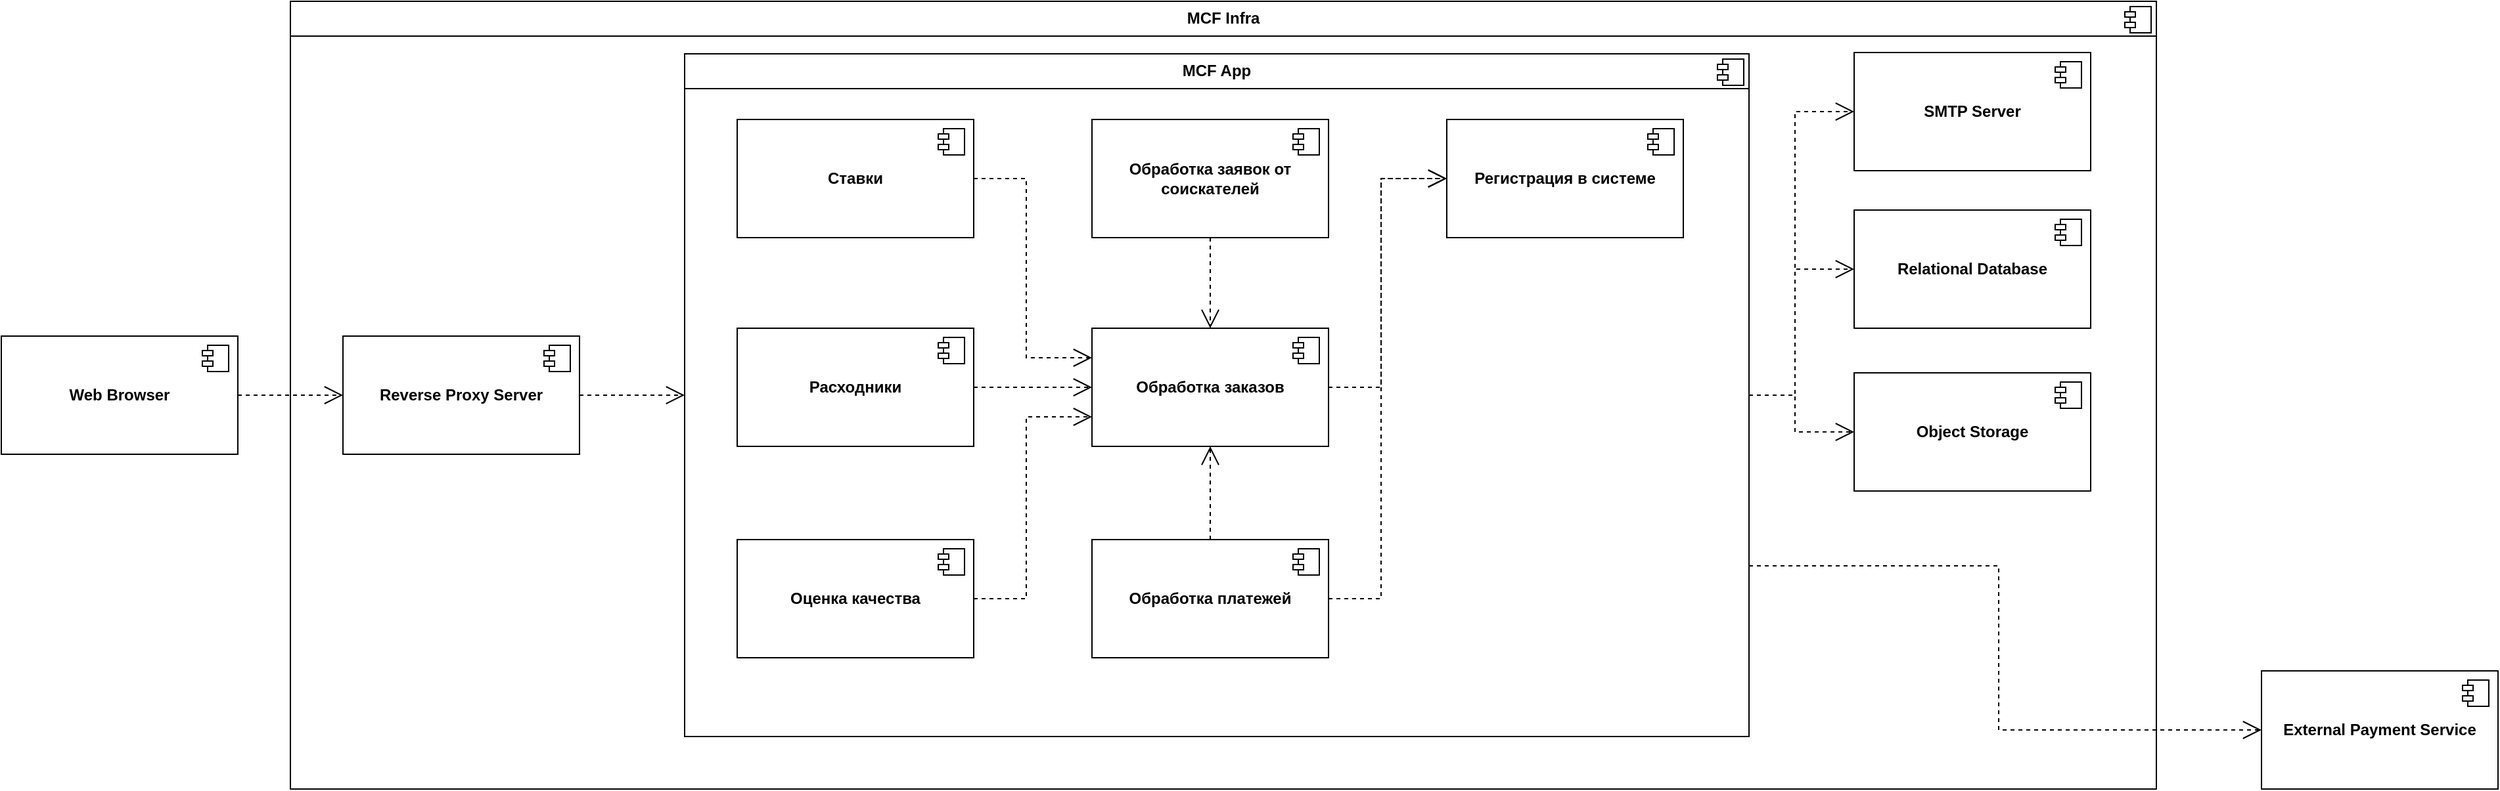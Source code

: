 <mxfile version="26.0.4">
  <diagram name="Страница — 1" id="O7UXKmrHhJbtFQHpw8mE">
    <mxGraphModel dx="2722" dy="1134" grid="1" gridSize="10" guides="1" tooltips="1" connect="1" arrows="1" fold="1" page="1" pageScale="1" pageWidth="1169" pageHeight="827" math="0" shadow="0">
      <root>
        <mxCell id="0" />
        <mxCell id="1" parent="0" />
        <mxCell id="L1aKWbRL0jlR046Id958-48" value="&lt;p style=&quot;margin:0px;margin-top:6px;text-align:center;&quot;&gt;&lt;b&gt;MCF Infra&lt;/b&gt;&lt;/p&gt;&lt;hr size=&quot;1&quot; style=&quot;border-style:solid;&quot;&gt;&lt;p style=&quot;margin:0px;margin-left:8px;&quot;&gt;&lt;br&gt;&lt;/p&gt;" style="align=left;overflow=fill;html=1;dropTarget=0;whiteSpace=wrap;" parent="1" vertex="1">
          <mxGeometry x="-260" y="40" width="1420" height="600" as="geometry" />
        </mxCell>
        <mxCell id="L1aKWbRL0jlR046Id958-49" value="" style="shape=component;jettyWidth=8;jettyHeight=4;" parent="L1aKWbRL0jlR046Id958-48" vertex="1">
          <mxGeometry x="1" width="20" height="20" relative="1" as="geometry">
            <mxPoint x="-24" y="4" as="offset" />
          </mxGeometry>
        </mxCell>
        <mxCell id="L1aKWbRL0jlR046Id958-43" style="edgeStyle=orthogonalEdgeStyle;rounded=0;orthogonalLoop=1;jettySize=auto;html=1;exitX=1;exitY=0.5;exitDx=0;exitDy=0;dashed=1;strokeColor=default;align=center;verticalAlign=middle;fontFamily=Helvetica;fontSize=11;fontColor=default;labelBackgroundColor=default;endArrow=open;endSize=12;" parent="1" source="L1aKWbRL0jlR046Id958-36" target="L1aKWbRL0jlR046Id958-28" edge="1">
          <mxGeometry relative="1" as="geometry" />
        </mxCell>
        <mxCell id="L1aKWbRL0jlR046Id958-44" style="edgeStyle=orthogonalEdgeStyle;rounded=0;orthogonalLoop=1;jettySize=auto;html=1;entryX=0;entryY=0.5;entryDx=0;entryDy=0;dashed=1;strokeColor=default;align=center;verticalAlign=middle;fontFamily=Helvetica;fontSize=11;fontColor=default;labelBackgroundColor=default;endArrow=open;endSize=12;" parent="1" source="L1aKWbRL0jlR046Id958-36" target="L1aKWbRL0jlR046Id958-26" edge="1">
          <mxGeometry relative="1" as="geometry" />
        </mxCell>
        <mxCell id="L1aKWbRL0jlR046Id958-47" style="edgeStyle=orthogonalEdgeStyle;rounded=0;orthogonalLoop=1;jettySize=auto;html=1;entryX=0;entryY=0.5;entryDx=0;entryDy=0;exitX=1;exitY=0.75;exitDx=0;exitDy=0;dashed=1;strokeColor=default;align=center;verticalAlign=middle;fontFamily=Helvetica;fontSize=11;fontColor=default;labelBackgroundColor=default;endArrow=open;endSize=12;" parent="1" source="L1aKWbRL0jlR046Id958-36" target="L1aKWbRL0jlR046Id958-45" edge="1">
          <mxGeometry relative="1" as="geometry" />
        </mxCell>
        <mxCell id="L1aKWbRL0jlR046Id958-36" value="&lt;p style=&quot;margin:0px;margin-top:6px;text-align:center;&quot;&gt;&lt;b&gt;MCF App&lt;/b&gt;&lt;/p&gt;&lt;hr size=&quot;1&quot; style=&quot;border-style:solid;&quot;&gt;&lt;p style=&quot;margin:0px;margin-left:8px;&quot;&gt;&lt;br&gt;&lt;/p&gt;" style="align=left;overflow=fill;html=1;dropTarget=0;whiteSpace=wrap;" parent="1" vertex="1">
          <mxGeometry x="40" y="80" width="810" height="520" as="geometry" />
        </mxCell>
        <mxCell id="L1aKWbRL0jlR046Id958-37" value="" style="shape=component;jettyWidth=8;jettyHeight=4;" parent="L1aKWbRL0jlR046Id958-36" vertex="1">
          <mxGeometry x="1" width="20" height="20" relative="1" as="geometry">
            <mxPoint x="-24" y="4" as="offset" />
          </mxGeometry>
        </mxCell>
        <mxCell id="L1aKWbRL0jlR046Id958-23" style="edgeStyle=orthogonalEdgeStyle;rounded=0;orthogonalLoop=1;jettySize=auto;html=1;entryX=0;entryY=0.25;entryDx=0;entryDy=0;dashed=1;strokeColor=default;align=center;verticalAlign=middle;fontFamily=Helvetica;fontSize=11;fontColor=default;labelBackgroundColor=default;endArrow=open;endSize=12;" parent="1" source="L1aKWbRL0jlR046Id958-7" target="L1aKWbRL0jlR046Id958-14" edge="1">
          <mxGeometry relative="1" as="geometry" />
        </mxCell>
        <mxCell id="L1aKWbRL0jlR046Id958-7" value="&lt;b&gt;Ставки&lt;/b&gt;" style="html=1;dropTarget=0;whiteSpace=wrap;" parent="1" vertex="1">
          <mxGeometry x="80" y="130" width="180" height="90" as="geometry" />
        </mxCell>
        <mxCell id="L1aKWbRL0jlR046Id958-8" value="" style="shape=module;jettyWidth=8;jettyHeight=4;" parent="L1aKWbRL0jlR046Id958-7" vertex="1">
          <mxGeometry x="1" width="20" height="20" relative="1" as="geometry">
            <mxPoint x="-27" y="7" as="offset" />
          </mxGeometry>
        </mxCell>
        <mxCell id="L1aKWbRL0jlR046Id958-24" style="edgeStyle=orthogonalEdgeStyle;rounded=0;orthogonalLoop=1;jettySize=auto;html=1;entryX=0;entryY=0.5;entryDx=0;entryDy=0;dashed=1;strokeColor=default;align=center;verticalAlign=middle;fontFamily=Helvetica;fontSize=11;fontColor=default;labelBackgroundColor=default;endArrow=open;endSize=12;" parent="1" source="L1aKWbRL0jlR046Id958-9" target="L1aKWbRL0jlR046Id958-14" edge="1">
          <mxGeometry relative="1" as="geometry" />
        </mxCell>
        <mxCell id="L1aKWbRL0jlR046Id958-9" value="&lt;b&gt;Расходники&lt;/b&gt;" style="html=1;dropTarget=0;whiteSpace=wrap;" parent="1" vertex="1">
          <mxGeometry x="80" y="289" width="180" height="90" as="geometry" />
        </mxCell>
        <mxCell id="L1aKWbRL0jlR046Id958-10" value="" style="shape=module;jettyWidth=8;jettyHeight=4;" parent="L1aKWbRL0jlR046Id958-9" vertex="1">
          <mxGeometry x="1" width="20" height="20" relative="1" as="geometry">
            <mxPoint x="-27" y="7" as="offset" />
          </mxGeometry>
        </mxCell>
        <mxCell id="L1aKWbRL0jlR046Id958-25" style="edgeStyle=orthogonalEdgeStyle;rounded=0;orthogonalLoop=1;jettySize=auto;html=1;entryX=0;entryY=0.75;entryDx=0;entryDy=0;dashed=1;strokeColor=default;align=center;verticalAlign=middle;fontFamily=Helvetica;fontSize=11;fontColor=default;labelBackgroundColor=default;endArrow=open;endSize=12;" parent="1" source="L1aKWbRL0jlR046Id958-11" target="L1aKWbRL0jlR046Id958-14" edge="1">
          <mxGeometry relative="1" as="geometry" />
        </mxCell>
        <mxCell id="L1aKWbRL0jlR046Id958-11" value="&lt;b&gt;Оценка качества&lt;/b&gt;" style="html=1;dropTarget=0;whiteSpace=wrap;" parent="1" vertex="1">
          <mxGeometry x="80" y="450" width="180" height="90" as="geometry" />
        </mxCell>
        <mxCell id="L1aKWbRL0jlR046Id958-12" value="" style="shape=module;jettyWidth=8;jettyHeight=4;" parent="L1aKWbRL0jlR046Id958-11" vertex="1">
          <mxGeometry x="1" width="20" height="20" relative="1" as="geometry">
            <mxPoint x="-27" y="7" as="offset" />
          </mxGeometry>
        </mxCell>
        <mxCell id="TVGZJ1INtod-qaZF7MKh-5" style="edgeStyle=orthogonalEdgeStyle;rounded=0;orthogonalLoop=1;jettySize=auto;html=1;entryX=0;entryY=0.5;entryDx=0;entryDy=0;dashed=1;strokeColor=default;align=center;verticalAlign=middle;fontFamily=Helvetica;fontSize=11;fontColor=default;labelBackgroundColor=default;endArrow=open;endSize=12;" edge="1" parent="1" source="L1aKWbRL0jlR046Id958-14" target="TVGZJ1INtod-qaZF7MKh-1">
          <mxGeometry relative="1" as="geometry">
            <Array as="points">
              <mxPoint x="570" y="334" />
              <mxPoint x="570" y="175" />
            </Array>
          </mxGeometry>
        </mxCell>
        <mxCell id="L1aKWbRL0jlR046Id958-14" value="&lt;b&gt;Обработка заказов&lt;/b&gt;" style="html=1;dropTarget=0;whiteSpace=wrap;" parent="1" vertex="1">
          <mxGeometry x="350" y="289" width="180" height="90" as="geometry" />
        </mxCell>
        <mxCell id="L1aKWbRL0jlR046Id958-15" value="" style="shape=module;jettyWidth=8;jettyHeight=4;" parent="L1aKWbRL0jlR046Id958-14" vertex="1">
          <mxGeometry x="1" width="20" height="20" relative="1" as="geometry">
            <mxPoint x="-27" y="7" as="offset" />
          </mxGeometry>
        </mxCell>
        <mxCell id="TVGZJ1INtod-qaZF7MKh-3" style="edgeStyle=orthogonalEdgeStyle;rounded=0;orthogonalLoop=1;jettySize=auto;html=1;entryX=0.5;entryY=0;entryDx=0;entryDy=0;dashed=1;strokeColor=default;align=center;verticalAlign=middle;fontFamily=Helvetica;fontSize=11;fontColor=default;labelBackgroundColor=default;endArrow=open;endSize=12;" edge="1" parent="1" source="L1aKWbRL0jlR046Id958-17" target="L1aKWbRL0jlR046Id958-14">
          <mxGeometry relative="1" as="geometry" />
        </mxCell>
        <mxCell id="L1aKWbRL0jlR046Id958-17" value="&lt;b&gt;Обработка заявок от соискателей&lt;/b&gt;" style="html=1;dropTarget=0;whiteSpace=wrap;" parent="1" vertex="1">
          <mxGeometry x="350" y="130" width="180" height="90" as="geometry" />
        </mxCell>
        <mxCell id="L1aKWbRL0jlR046Id958-18" value="" style="shape=module;jettyWidth=8;jettyHeight=4;" parent="L1aKWbRL0jlR046Id958-17" vertex="1">
          <mxGeometry x="1" width="20" height="20" relative="1" as="geometry">
            <mxPoint x="-27" y="7" as="offset" />
          </mxGeometry>
        </mxCell>
        <mxCell id="TVGZJ1INtod-qaZF7MKh-6" style="edgeStyle=orthogonalEdgeStyle;rounded=0;orthogonalLoop=1;jettySize=auto;html=1;entryX=0;entryY=0.5;entryDx=0;entryDy=0;dashed=1;strokeColor=default;align=center;verticalAlign=middle;fontFamily=Helvetica;fontSize=11;fontColor=default;labelBackgroundColor=default;endArrow=open;endSize=12;" edge="1" parent="1" source="L1aKWbRL0jlR046Id958-19" target="TVGZJ1INtod-qaZF7MKh-1">
          <mxGeometry relative="1" as="geometry">
            <Array as="points">
              <mxPoint x="570" y="495" />
              <mxPoint x="570" y="175" />
            </Array>
          </mxGeometry>
        </mxCell>
        <mxCell id="TVGZJ1INtod-qaZF7MKh-7" style="edgeStyle=orthogonalEdgeStyle;rounded=0;orthogonalLoop=1;jettySize=auto;html=1;entryX=0.5;entryY=1;entryDx=0;entryDy=0;dashed=1;strokeColor=default;align=center;verticalAlign=middle;fontFamily=Helvetica;fontSize=11;fontColor=default;labelBackgroundColor=default;endArrow=open;endSize=12;" edge="1" parent="1" source="L1aKWbRL0jlR046Id958-19" target="L1aKWbRL0jlR046Id958-14">
          <mxGeometry relative="1" as="geometry" />
        </mxCell>
        <mxCell id="L1aKWbRL0jlR046Id958-19" value="&lt;b&gt;Обработка платежей&lt;/b&gt;" style="html=1;dropTarget=0;whiteSpace=wrap;" parent="1" vertex="1">
          <mxGeometry x="350" y="450" width="180" height="90" as="geometry" />
        </mxCell>
        <mxCell id="L1aKWbRL0jlR046Id958-20" value="" style="shape=module;jettyWidth=8;jettyHeight=4;" parent="L1aKWbRL0jlR046Id958-19" vertex="1">
          <mxGeometry x="1" width="20" height="20" relative="1" as="geometry">
            <mxPoint x="-27" y="7" as="offset" />
          </mxGeometry>
        </mxCell>
        <mxCell id="L1aKWbRL0jlR046Id958-26" value="&lt;b&gt;Relational Database&lt;/b&gt;" style="html=1;dropTarget=0;whiteSpace=wrap;" parent="1" vertex="1">
          <mxGeometry x="930" y="199" width="180" height="90" as="geometry" />
        </mxCell>
        <mxCell id="L1aKWbRL0jlR046Id958-27" value="" style="shape=module;jettyWidth=8;jettyHeight=4;" parent="L1aKWbRL0jlR046Id958-26" vertex="1">
          <mxGeometry x="1" width="20" height="20" relative="1" as="geometry">
            <mxPoint x="-27" y="7" as="offset" />
          </mxGeometry>
        </mxCell>
        <mxCell id="L1aKWbRL0jlR046Id958-28" value="&lt;b&gt;SMTP Server&lt;/b&gt;" style="html=1;dropTarget=0;whiteSpace=wrap;" parent="1" vertex="1">
          <mxGeometry x="930" y="79" width="180" height="90" as="geometry" />
        </mxCell>
        <mxCell id="L1aKWbRL0jlR046Id958-29" value="" style="shape=module;jettyWidth=8;jettyHeight=4;" parent="L1aKWbRL0jlR046Id958-28" vertex="1">
          <mxGeometry x="1" width="20" height="20" relative="1" as="geometry">
            <mxPoint x="-27" y="7" as="offset" />
          </mxGeometry>
        </mxCell>
        <mxCell id="L1aKWbRL0jlR046Id958-39" style="edgeStyle=orthogonalEdgeStyle;rounded=0;orthogonalLoop=1;jettySize=auto;html=1;entryX=0;entryY=0.5;entryDx=0;entryDy=0;dashed=1;strokeColor=default;align=center;verticalAlign=middle;fontFamily=Helvetica;fontSize=11;fontColor=default;labelBackgroundColor=default;endArrow=open;endSize=12;" parent="1" source="L1aKWbRL0jlR046Id958-30" target="L1aKWbRL0jlR046Id958-36" edge="1">
          <mxGeometry relative="1" as="geometry" />
        </mxCell>
        <mxCell id="L1aKWbRL0jlR046Id958-30" value="&lt;b&gt;Reverse Proxy Server&lt;/b&gt;" style="html=1;dropTarget=0;whiteSpace=wrap;" parent="1" vertex="1">
          <mxGeometry x="-220" y="295" width="180" height="90" as="geometry" />
        </mxCell>
        <mxCell id="L1aKWbRL0jlR046Id958-31" value="" style="shape=module;jettyWidth=8;jettyHeight=4;" parent="L1aKWbRL0jlR046Id958-30" vertex="1">
          <mxGeometry x="1" width="20" height="20" relative="1" as="geometry">
            <mxPoint x="-27" y="7" as="offset" />
          </mxGeometry>
        </mxCell>
        <mxCell id="L1aKWbRL0jlR046Id958-38" style="edgeStyle=orthogonalEdgeStyle;rounded=0;orthogonalLoop=1;jettySize=auto;html=1;entryX=0;entryY=0.5;entryDx=0;entryDy=0;dashed=1;strokeColor=default;align=center;verticalAlign=middle;fontFamily=Helvetica;fontSize=11;fontColor=default;labelBackgroundColor=default;endArrow=open;endSize=12;" parent="1" source="L1aKWbRL0jlR046Id958-32" target="L1aKWbRL0jlR046Id958-30" edge="1">
          <mxGeometry relative="1" as="geometry" />
        </mxCell>
        <mxCell id="L1aKWbRL0jlR046Id958-32" value="&lt;b&gt;Web Browser&lt;/b&gt;" style="html=1;dropTarget=0;whiteSpace=wrap;" parent="1" vertex="1">
          <mxGeometry x="-480" y="295" width="180" height="90" as="geometry" />
        </mxCell>
        <mxCell id="L1aKWbRL0jlR046Id958-33" value="" style="shape=module;jettyWidth=8;jettyHeight=4;" parent="L1aKWbRL0jlR046Id958-32" vertex="1">
          <mxGeometry x="1" width="20" height="20" relative="1" as="geometry">
            <mxPoint x="-27" y="7" as="offset" />
          </mxGeometry>
        </mxCell>
        <mxCell id="L1aKWbRL0jlR046Id958-45" value="&lt;b&gt;External Payment Service&lt;/b&gt;" style="html=1;dropTarget=0;whiteSpace=wrap;" parent="1" vertex="1">
          <mxGeometry x="1240" y="550" width="180" height="90" as="geometry" />
        </mxCell>
        <mxCell id="L1aKWbRL0jlR046Id958-46" value="" style="shape=module;jettyWidth=8;jettyHeight=4;" parent="L1aKWbRL0jlR046Id958-45" vertex="1">
          <mxGeometry x="1" width="20" height="20" relative="1" as="geometry">
            <mxPoint x="-27" y="7" as="offset" />
          </mxGeometry>
        </mxCell>
        <mxCell id="L1aKWbRL0jlR046Id958-50" value="&lt;b&gt;Object Storage&lt;/b&gt;" style="html=1;dropTarget=0;whiteSpace=wrap;" parent="1" vertex="1">
          <mxGeometry x="930" y="323" width="180" height="90" as="geometry" />
        </mxCell>
        <mxCell id="L1aKWbRL0jlR046Id958-51" value="" style="shape=module;jettyWidth=8;jettyHeight=4;" parent="L1aKWbRL0jlR046Id958-50" vertex="1">
          <mxGeometry x="1" width="20" height="20" relative="1" as="geometry">
            <mxPoint x="-27" y="7" as="offset" />
          </mxGeometry>
        </mxCell>
        <mxCell id="L1aKWbRL0jlR046Id958-52" style="edgeStyle=orthogonalEdgeStyle;rounded=0;orthogonalLoop=1;jettySize=auto;html=1;dashed=1;strokeColor=default;align=center;verticalAlign=middle;fontFamily=Helvetica;fontSize=11;fontColor=default;labelBackgroundColor=default;endArrow=open;endSize=12;exitX=1;exitY=0.5;exitDx=0;exitDy=0;entryX=0;entryY=0.5;entryDx=0;entryDy=0;" parent="1" source="L1aKWbRL0jlR046Id958-36" target="L1aKWbRL0jlR046Id958-50" edge="1">
          <mxGeometry relative="1" as="geometry">
            <mxPoint x="650" y="350" as="sourcePoint" />
            <mxPoint x="1040" y="340" as="targetPoint" />
          </mxGeometry>
        </mxCell>
        <mxCell id="TVGZJ1INtod-qaZF7MKh-1" value="&lt;b&gt;Регистрация в системе&lt;/b&gt;" style="html=1;dropTarget=0;whiteSpace=wrap;" vertex="1" parent="1">
          <mxGeometry x="620" y="130" width="180" height="90" as="geometry" />
        </mxCell>
        <mxCell id="TVGZJ1INtod-qaZF7MKh-2" value="" style="shape=module;jettyWidth=8;jettyHeight=4;" vertex="1" parent="TVGZJ1INtod-qaZF7MKh-1">
          <mxGeometry x="1" width="20" height="20" relative="1" as="geometry">
            <mxPoint x="-27" y="7" as="offset" />
          </mxGeometry>
        </mxCell>
      </root>
    </mxGraphModel>
  </diagram>
</mxfile>
